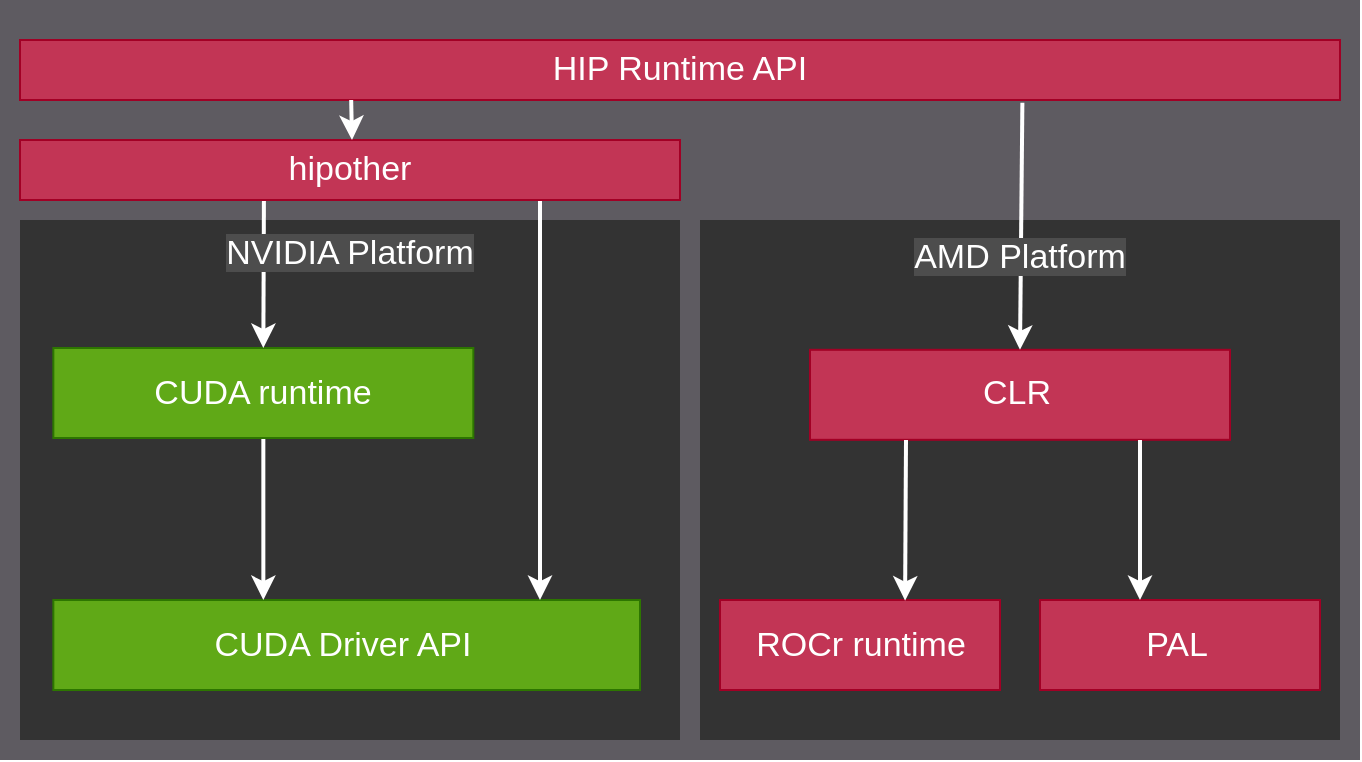 <mxfile>
    <diagram id="zBbb_w2fufU70cdOGtND" name="1 oldal">
        <mxGraphModel dx="1584" dy="1200" grid="1" gridSize="10" guides="1" tooltips="1" connect="1" arrows="1" fold="1" page="0" pageScale="1" pageWidth="660" pageHeight="610" background="none" math="0" shadow="0">
            <root>
                <mxCell id="0"/>
                <mxCell id="1" parent="0"/>
                <mxCell id="5927" value="" style="rounded=0;whiteSpace=wrap;html=1;fillColor=#5E5B61;fontColor=#FFFFFF;strokeColor=none;spacing=0;" parent="1" vertex="1">
                    <mxGeometry y="-30" width="680" height="380" as="geometry"/>
                </mxCell>
                <mxCell id="5945" value="" style="rounded=0;whiteSpace=wrap;html=1;fillColor=#C23555;fontColor=#FFFFFF;strokeColor=#A20025;" parent="1" vertex="1">
                    <mxGeometry x="10" y="-10" width="660" height="30" as="geometry"/>
                </mxCell>
                <mxCell id="5946" value="&lt;font face=&quot;Helvetica&quot;&gt;HIP Runtime API&lt;/font&gt;" style="text;html=1;strokeColor=none;fillColor=none;align=center;verticalAlign=middle;whiteSpace=wrap;rounded=0;fontSize=17;fontColor=#FFFFFF;" parent="1" vertex="1">
                    <mxGeometry x="75" y="-10" width="530" height="30" as="geometry"/>
                </mxCell>
                <mxCell id="UvHuP5o6jSuoLTm0AUZA-5953" value="" style="group" parent="1" vertex="1" connectable="0">
                    <mxGeometry x="10" y="80" width="330" height="260" as="geometry"/>
                </mxCell>
                <mxCell id="5925" value="" style="rounded=0;whiteSpace=wrap;html=1;fillColor=#333333;fontColor=#FFFFFF;strokeColor=none;" parent="UvHuP5o6jSuoLTm0AUZA-5953" vertex="1">
                    <mxGeometry width="330" height="260" as="geometry"/>
                </mxCell>
                <mxCell id="UvHuP5o6jSuoLTm0AUZA-5952" value="" style="group" parent="UvHuP5o6jSuoLTm0AUZA-5953" vertex="1" connectable="0">
                    <mxGeometry x="16.67" y="190.003" width="293.33" height="45" as="geometry"/>
                </mxCell>
                <mxCell id="UvHuP5o6jSuoLTm0AUZA-5950" value="" style="rounded=0;whiteSpace=wrap;html=1;fillColor=#60a917;fontColor=#ffffff;strokeColor=#2D7600;" parent="UvHuP5o6jSuoLTm0AUZA-5952" vertex="1">
                    <mxGeometry width="293.33" height="45" as="geometry"/>
                </mxCell>
                <mxCell id="UvHuP5o6jSuoLTm0AUZA-5951" value="&lt;div&gt;CUDA Driver API&lt;/div&gt;" style="text;html=1;strokeColor=none;fillColor=none;align=center;verticalAlign=middle;whiteSpace=wrap;rounded=0;fontSize=17;fontColor=#FFFFFF;" parent="UvHuP5o6jSuoLTm0AUZA-5952" vertex="1">
                    <mxGeometry x="10.964" y="7.5" width="266.799" height="30.0" as="geometry"/>
                </mxCell>
                <mxCell id="5948" value="" style="endArrow=classic;startArrow=none;html=1;rounded=0;strokeWidth=2;startFill=0;exitX=0.5;exitY=1;exitDx=0;exitDy=0;entryX=0.358;entryY=0;entryDx=0;entryDy=0;entryPerimeter=0;strokeColor=#FFFFFF;" parent="UvHuP5o6jSuoLTm0AUZA-5953" source="5967" target="UvHuP5o6jSuoLTm0AUZA-5950" edge="1">
                    <mxGeometry width="50" height="50" relative="1" as="geometry">
                        <mxPoint x="103.335" y="108.22" as="sourcePoint"/>
                        <mxPoint x="85" y="145.6" as="targetPoint"/>
                    </mxGeometry>
                </mxCell>
                <mxCell id="5966" value="" style="group" parent="UvHuP5o6jSuoLTm0AUZA-5953" vertex="1" connectable="0">
                    <mxGeometry x="16.67" y="64" width="210" height="45" as="geometry"/>
                </mxCell>
                <mxCell id="5967" value="" style="rounded=0;whiteSpace=wrap;html=1;fillColor=#60a917;fontColor=#ffffff;strokeColor=#2D7600;" parent="5966" vertex="1">
                    <mxGeometry width="210.0" height="45" as="geometry"/>
                </mxCell>
                <mxCell id="5968" value="&lt;div&gt;CUDA runtime&lt;/div&gt;" style="text;html=1;strokeColor=none;fillColor=none;align=center;verticalAlign=middle;whiteSpace=wrap;rounded=0;fontSize=17;fontColor=#FFFFFF;" parent="5966" vertex="1">
                    <mxGeometry x="9.5" y="7.5" width="191.006" height="30.0" as="geometry"/>
                </mxCell>
                <mxCell id="UvHuP5o6jSuoLTm0AUZA-5982" value="" style="endArrow=classic;startArrow=none;html=1;rounded=0;strokeWidth=2;startFill=0;strokeColor=#FFFFFF;" parent="1" edge="1">
                    <mxGeometry width="50" height="50" relative="1" as="geometry">
                        <mxPoint x="270" y="60" as="sourcePoint"/>
                        <mxPoint x="270" y="270" as="targetPoint"/>
                    </mxGeometry>
                </mxCell>
                <mxCell id="UvHuP5o6jSuoLTm0AUZA-5955" value="" style="rounded=0;whiteSpace=wrap;html=1;fillColor=#333333;fontColor=#FFFFFF;strokeColor=none;" parent="1" vertex="1">
                    <mxGeometry x="350" y="80" width="320" height="260" as="geometry"/>
                </mxCell>
                <mxCell id="5955" value="" style="group" parent="1" vertex="1" connectable="0">
                    <mxGeometry x="360" y="270" width="140" height="45" as="geometry"/>
                </mxCell>
                <mxCell id="5956" value="" style="rounded=0;whiteSpace=wrap;html=1;fillColor=#C23555;fontColor=#FFFFFF;strokeColor=#A20025;" parent="5955" vertex="1">
                    <mxGeometry width="140.0" height="45" as="geometry"/>
                </mxCell>
                <mxCell id="5957" value="&lt;div&gt;ROCr runtime&lt;/div&gt;" style="text;html=1;strokeColor=none;fillColor=none;align=center;verticalAlign=middle;whiteSpace=wrap;rounded=0;fontSize=17;fontColor=#FFFFFF;" parent="5955" vertex="1">
                    <mxGeometry x="2.51" y="8.75" width="134.99" height="27.5" as="geometry"/>
                </mxCell>
                <mxCell id="5958" value="" style="group" parent="1" vertex="1" connectable="0">
                    <mxGeometry x="520" y="270" width="140" height="45" as="geometry"/>
                </mxCell>
                <mxCell id="5959" value="" style="rounded=0;whiteSpace=wrap;html=1;fillColor=#C23555;fontColor=#FFFFFF;strokeColor=#A20025;" parent="5958" vertex="1">
                    <mxGeometry width="140.0" height="45" as="geometry"/>
                </mxCell>
                <mxCell id="5960" value="&lt;div&gt;PAL&lt;/div&gt;" style="text;html=1;strokeColor=none;fillColor=none;align=center;verticalAlign=middle;whiteSpace=wrap;rounded=0;fontSize=17;fontColor=#FFFFFF;" parent="5958" vertex="1">
                    <mxGeometry x="5.233" y="7.5" width="127.337" height="30.0" as="geometry"/>
                </mxCell>
                <mxCell id="5962" value="" style="group" parent="1" vertex="1" connectable="0">
                    <mxGeometry x="405" y="144.91" width="210" height="45" as="geometry"/>
                </mxCell>
                <mxCell id="5963" value="" style="rounded=0;whiteSpace=wrap;html=1;fillColor=#C23555;fontColor=#FFFFFF;strokeColor=#A20025;" parent="5962" vertex="1">
                    <mxGeometry width="210.0" height="45" as="geometry"/>
                </mxCell>
                <mxCell id="5964" value="&lt;div&gt;CLR&lt;/div&gt;" style="text;html=1;strokeColor=none;fillColor=none;align=center;verticalAlign=middle;whiteSpace=wrap;rounded=0;fontSize=17;fontColor=#FFFFFF;" parent="5962" vertex="1">
                    <mxGeometry x="7.85" y="7.5" width="191.006" height="30.0" as="geometry"/>
                </mxCell>
                <mxCell id="5965" value="" style="endArrow=classic;startArrow=none;html=1;rounded=0;strokeWidth=2;startFill=0;entryX=0.5;entryY=0;entryDx=0;entryDy=0;strokeColor=#FFFFFF;exitX=0.823;exitY=1.047;exitDx=0;exitDy=0;exitPerimeter=0;" parent="1" target="5963" edge="1" source="5946">
                    <mxGeometry width="50" height="50" relative="1" as="geometry">
                        <mxPoint x="510" y="60" as="sourcePoint"/>
                        <mxPoint x="640" y="290" as="targetPoint"/>
                    </mxGeometry>
                </mxCell>
                <mxCell id="5969" value="" style="endArrow=classic;startArrow=none;html=1;rounded=0;strokeWidth=2;startFill=0;strokeColor=#FFFFFF;" parent="1" edge="1">
                    <mxGeometry width="50" height="50" relative="1" as="geometry">
                        <mxPoint x="570" y="190" as="sourcePoint"/>
                        <mxPoint x="570" y="270" as="targetPoint"/>
                    </mxGeometry>
                </mxCell>
                <mxCell id="5971" value="" style="endArrow=classic;startArrow=none;html=1;rounded=0;strokeWidth=2;startFill=0;strokeColor=#FFFFFF;entryX=0.661;entryY=0.007;entryDx=0;entryDy=0;entryPerimeter=0;" parent="1" target="5956" edge="1">
                    <mxGeometry width="50" height="50" relative="1" as="geometry">
                        <mxPoint x="453" y="190" as="sourcePoint"/>
                        <mxPoint x="450" y="270" as="targetPoint"/>
                    </mxGeometry>
                </mxCell>
                <mxCell id="UvHuP5o6jSuoLTm0AUZA-5981" value="" style="endArrow=classic;startArrow=none;html=1;rounded=0;strokeWidth=2;startFill=0;entryX=0.5;entryY=0;entryDx=0;entryDy=0;strokeColor=#FFFFFF;" parent="1" target="5967" edge="1">
                    <mxGeometry width="50" height="50" relative="1" as="geometry">
                        <mxPoint x="132" y="60" as="sourcePoint"/>
                        <mxPoint x="95" y="140" as="targetPoint"/>
                    </mxGeometry>
                </mxCell>
                <mxCell id="UvHuP5o6jSuoLTm0AUZA-5957" value="&lt;font face=&quot;Helvetica&quot;&gt;&lt;span style=&quot;background-color: rgb(77, 77, 77);&quot;&gt;AMD Platform&lt;/span&gt;&lt;br&gt;&lt;/font&gt;" style="text;html=1;strokeColor=none;fillColor=none;align=center;verticalAlign=middle;whiteSpace=wrap;rounded=0;fontSize=17;fontColor=#FFFFFF;" parent="1" vertex="1">
                    <mxGeometry x="440" y="84" width="140" height="30" as="geometry"/>
                </mxCell>
                <mxCell id="5926" value="&lt;font style=&quot;background-color: rgb(77, 77, 77);&quot;&gt;NVIDIA Platform&lt;/font&gt;" style="text;html=1;strokeColor=none;fillColor=none;align=center;verticalAlign=middle;whiteSpace=wrap;rounded=0;fontSize=17;fontColor=#FFFFFF;" parent="1" vertex="1">
                    <mxGeometry x="10" y="80" width="330" height="34.039" as="geometry"/>
                </mxCell>
                <mxCell id="5973" value="" style="rounded=0;whiteSpace=wrap;html=1;fillColor=#C23555;fontColor=#FFFFFF;strokeColor=#A20025;" vertex="1" parent="1">
                    <mxGeometry x="10" y="40" width="330" height="30" as="geometry"/>
                </mxCell>
                <mxCell id="5975" value="&lt;font face=&quot;Helvetica&quot;&gt;hipother&lt;/font&gt;" style="text;html=1;strokeColor=none;fillColor=none;align=center;verticalAlign=middle;whiteSpace=wrap;rounded=0;fontSize=17;fontColor=#FFFFFF;" vertex="1" parent="1">
                    <mxGeometry x="10" y="40" width="330" height="30" as="geometry"/>
                </mxCell>
                <mxCell id="5976" value="" style="endArrow=classic;startArrow=none;html=1;rounded=0;strokeWidth=2;startFill=0;strokeColor=#FFFFFF;exitX=0.823;exitY=1.047;exitDx=0;exitDy=0;exitPerimeter=0;" edge="1" parent="1">
                    <mxGeometry width="50" height="50" relative="1" as="geometry">
                        <mxPoint x="175.59" y="20.0" as="sourcePoint"/>
                        <mxPoint x="176" y="40" as="targetPoint"/>
                    </mxGeometry>
                </mxCell>
            </root>
        </mxGraphModel>
    </diagram>
</mxfile>